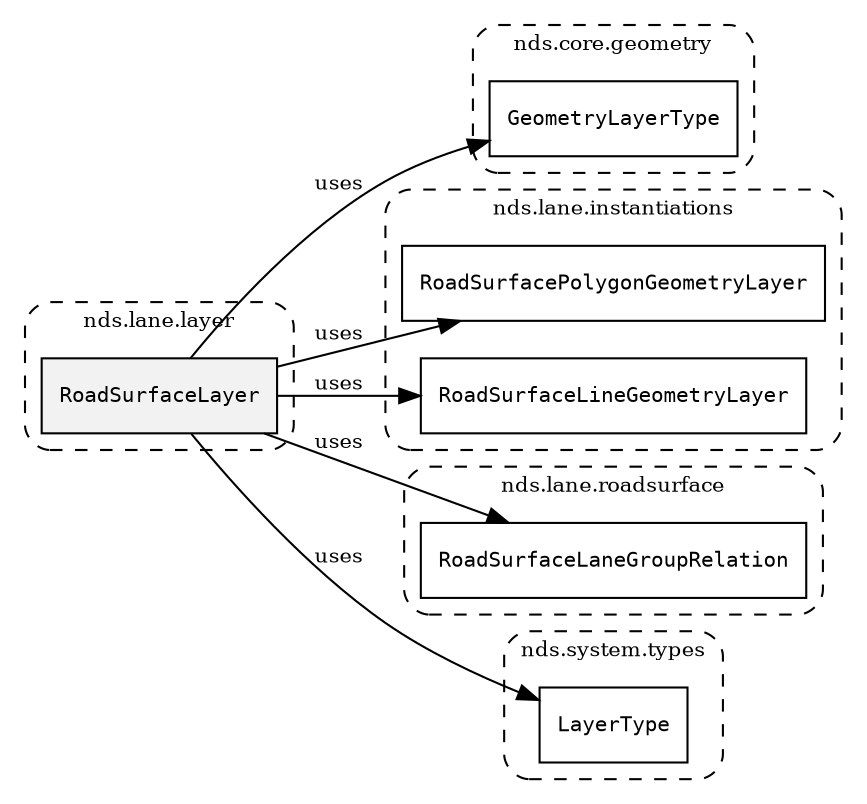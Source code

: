 /**
 * This dot file creates symbol collaboration diagram for RoadSurfaceLayer.
 */
digraph ZSERIO
{
    node [shape=box, fontsize=10];
    rankdir="LR";
    fontsize=10;
    tooltip="RoadSurfaceLayer collaboration diagram";

    subgraph "cluster_nds.lane.layer"
    {
        style="dashed, rounded";
        label="nds.lane.layer";
        tooltip="Package nds.lane.layer";
        href="../../../content/packages/nds.lane.layer.html#Package-nds-lane-layer";
        target="_parent";

        "RoadSurfaceLayer" [style="filled", fillcolor="#0000000D", target="_parent", label=<<font face="monospace"><table align="center" border="0" cellspacing="0" cellpadding="0"><tr><td href="../../../content/packages/nds.lane.layer.html#Structure-RoadSurfaceLayer" title="Structure defined in nds.lane.layer">RoadSurfaceLayer</td></tr></table></font>>];
    }

    subgraph "cluster_nds.core.geometry"
    {
        style="dashed, rounded";
        label="nds.core.geometry";
        tooltip="Package nds.core.geometry";
        href="../../../content/packages/nds.core.geometry.html#Package-nds-core-geometry";
        target="_parent";

        "GeometryLayerType" [target="_parent", label=<<font face="monospace"><table align="center" border="0" cellspacing="0" cellpadding="0"><tr><td href="../../../content/packages/nds.core.geometry.html#Enum-GeometryLayerType" title="Enum defined in nds.core.geometry">GeometryLayerType</td></tr></table></font>>];
    }

    subgraph "cluster_nds.lane.instantiations"
    {
        style="dashed, rounded";
        label="nds.lane.instantiations";
        tooltip="Package nds.lane.instantiations";
        href="../../../content/packages/nds.lane.instantiations.html#Package-nds-lane-instantiations";
        target="_parent";

        "RoadSurfacePolygonGeometryLayer" [target="_parent", label=<<font face="monospace"><table align="center" border="0" cellspacing="0" cellpadding="0"><tr><td href="../../../content/packages/nds.lane.instantiations.html#InstantiateType-RoadSurfacePolygonGeometryLayer" title="InstantiateType defined in nds.lane.instantiations">RoadSurfacePolygonGeometryLayer</td></tr></table></font>>];
        "RoadSurfaceLineGeometryLayer" [target="_parent", label=<<font face="monospace"><table align="center" border="0" cellspacing="0" cellpadding="0"><tr><td href="../../../content/packages/nds.lane.instantiations.html#InstantiateType-RoadSurfaceLineGeometryLayer" title="InstantiateType defined in nds.lane.instantiations">RoadSurfaceLineGeometryLayer</td></tr></table></font>>];
    }

    subgraph "cluster_nds.lane.roadsurface"
    {
        style="dashed, rounded";
        label="nds.lane.roadsurface";
        tooltip="Package nds.lane.roadsurface";
        href="../../../content/packages/nds.lane.roadsurface.html#Package-nds-lane-roadsurface";
        target="_parent";

        "RoadSurfaceLaneGroupRelation" [target="_parent", label=<<font face="monospace"><table align="center" border="0" cellspacing="0" cellpadding="0"><tr><td href="../../../content/packages/nds.lane.roadsurface.html#Structure-RoadSurfaceLaneGroupRelation" title="Structure defined in nds.lane.roadsurface">RoadSurfaceLaneGroupRelation</td></tr></table></font>>];
    }

    subgraph "cluster_nds.system.types"
    {
        style="dashed, rounded";
        label="nds.system.types";
        tooltip="Package nds.system.types";
        href="../../../content/packages/nds.system.types.html#Package-nds-system-types";
        target="_parent";

        "LayerType" [target="_parent", label=<<font face="monospace"><table align="center" border="0" cellspacing="0" cellpadding="0"><tr><td href="../../../content/packages/nds.system.types.html#Enum-LayerType" title="Enum defined in nds.system.types">LayerType</td></tr></table></font>>];
    }

    "RoadSurfaceLayer" -> "GeometryLayerType" [label="uses", fontsize=10];
    "RoadSurfaceLayer" -> "RoadSurfacePolygonGeometryLayer" [label="uses", fontsize=10];
    "RoadSurfaceLayer" -> "RoadSurfaceLineGeometryLayer" [label="uses", fontsize=10];
    "RoadSurfaceLayer" -> "RoadSurfaceLaneGroupRelation" [label="uses", fontsize=10];
    "RoadSurfaceLayer" -> "LayerType" [label="uses", fontsize=10];
}
